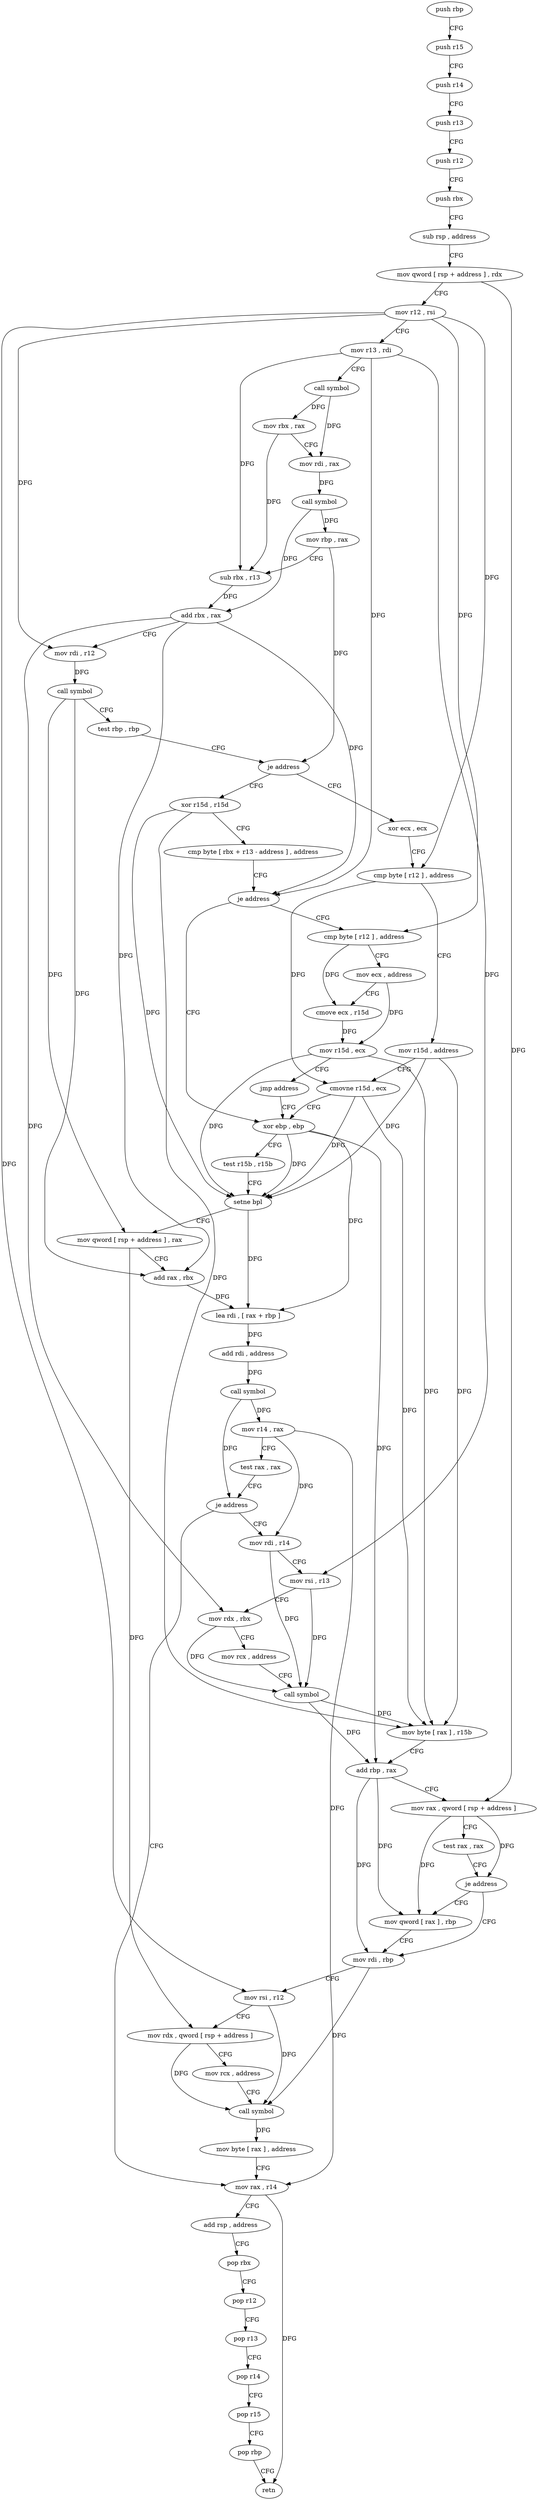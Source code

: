 digraph "func" {
"4236672" [label = "push rbp" ]
"4236673" [label = "push r15" ]
"4236675" [label = "push r14" ]
"4236677" [label = "push r13" ]
"4236679" [label = "push r12" ]
"4236681" [label = "push rbx" ]
"4236682" [label = "sub rsp , address" ]
"4236686" [label = "mov qword [ rsp + address ] , rdx" ]
"4236691" [label = "mov r12 , rsi" ]
"4236694" [label = "mov r13 , rdi" ]
"4236697" [label = "call symbol" ]
"4236702" [label = "mov rbx , rax" ]
"4236705" [label = "mov rdi , rax" ]
"4236708" [label = "call symbol" ]
"4236713" [label = "mov rbp , rax" ]
"4236716" [label = "sub rbx , r13" ]
"4236719" [label = "add rbx , rax" ]
"4236722" [label = "mov rdi , r12" ]
"4236725" [label = "call symbol" ]
"4236730" [label = "test rbp , rbp" ]
"4236733" [label = "je address" ]
"4236765" [label = "xor ecx , ecx" ]
"4236735" [label = "xor r15d , r15d" ]
"4236767" [label = "cmp byte [ r12 ] , address" ]
"4236772" [label = "mov r15d , address" ]
"4236778" [label = "cmovne r15d , ecx" ]
"4236782" [label = "xor ebp , ebp" ]
"4236738" [label = "cmp byte [ rbx + r13 - address ] , address" ]
"4236744" [label = "je address" ]
"4236746" [label = "cmp byte [ r12 ] , address" ]
"4236886" [label = "mov rax , r14" ]
"4236889" [label = "add rsp , address" ]
"4236893" [label = "pop rbx" ]
"4236894" [label = "pop r12" ]
"4236896" [label = "pop r13" ]
"4236898" [label = "pop r14" ]
"4236900" [label = "pop r15" ]
"4236902" [label = "pop rbp" ]
"4236903" [label = "retn" ]
"4236820" [label = "mov rdi , r14" ]
"4236823" [label = "mov rsi , r13" ]
"4236826" [label = "mov rdx , rbx" ]
"4236829" [label = "mov rcx , address" ]
"4236836" [label = "call symbol" ]
"4236841" [label = "mov byte [ rax ] , r15b" ]
"4236844" [label = "add rbp , rax" ]
"4236847" [label = "mov rax , qword [ rsp + address ]" ]
"4236852" [label = "test rax , rax" ]
"4236855" [label = "je address" ]
"4236860" [label = "mov rdi , rbp" ]
"4236857" [label = "mov qword [ rax ] , rbp" ]
"4236784" [label = "test r15b , r15b" ]
"4236787" [label = "setne bpl" ]
"4236791" [label = "mov qword [ rsp + address ] , rax" ]
"4236796" [label = "add rax , rbx" ]
"4236799" [label = "lea rdi , [ rax + rbp ]" ]
"4236803" [label = "add rdi , address" ]
"4236807" [label = "call symbol" ]
"4236812" [label = "mov r14 , rax" ]
"4236815" [label = "test rax , rax" ]
"4236818" [label = "je address" ]
"4236751" [label = "mov ecx , address" ]
"4236756" [label = "cmove ecx , r15d" ]
"4236760" [label = "mov r15d , ecx" ]
"4236763" [label = "jmp address" ]
"4236863" [label = "mov rsi , r12" ]
"4236866" [label = "mov rdx , qword [ rsp + address ]" ]
"4236871" [label = "mov rcx , address" ]
"4236878" [label = "call symbol" ]
"4236883" [label = "mov byte [ rax ] , address" ]
"4236672" -> "4236673" [ label = "CFG" ]
"4236673" -> "4236675" [ label = "CFG" ]
"4236675" -> "4236677" [ label = "CFG" ]
"4236677" -> "4236679" [ label = "CFG" ]
"4236679" -> "4236681" [ label = "CFG" ]
"4236681" -> "4236682" [ label = "CFG" ]
"4236682" -> "4236686" [ label = "CFG" ]
"4236686" -> "4236691" [ label = "CFG" ]
"4236686" -> "4236847" [ label = "DFG" ]
"4236691" -> "4236694" [ label = "CFG" ]
"4236691" -> "4236722" [ label = "DFG" ]
"4236691" -> "4236767" [ label = "DFG" ]
"4236691" -> "4236746" [ label = "DFG" ]
"4236691" -> "4236863" [ label = "DFG" ]
"4236694" -> "4236697" [ label = "CFG" ]
"4236694" -> "4236716" [ label = "DFG" ]
"4236694" -> "4236744" [ label = "DFG" ]
"4236694" -> "4236823" [ label = "DFG" ]
"4236697" -> "4236702" [ label = "DFG" ]
"4236697" -> "4236705" [ label = "DFG" ]
"4236702" -> "4236705" [ label = "CFG" ]
"4236702" -> "4236716" [ label = "DFG" ]
"4236705" -> "4236708" [ label = "DFG" ]
"4236708" -> "4236713" [ label = "DFG" ]
"4236708" -> "4236719" [ label = "DFG" ]
"4236713" -> "4236716" [ label = "CFG" ]
"4236713" -> "4236733" [ label = "DFG" ]
"4236716" -> "4236719" [ label = "DFG" ]
"4236719" -> "4236722" [ label = "CFG" ]
"4236719" -> "4236744" [ label = "DFG" ]
"4236719" -> "4236796" [ label = "DFG" ]
"4236719" -> "4236826" [ label = "DFG" ]
"4236722" -> "4236725" [ label = "DFG" ]
"4236725" -> "4236730" [ label = "CFG" ]
"4236725" -> "4236791" [ label = "DFG" ]
"4236725" -> "4236796" [ label = "DFG" ]
"4236730" -> "4236733" [ label = "CFG" ]
"4236733" -> "4236765" [ label = "CFG" ]
"4236733" -> "4236735" [ label = "CFG" ]
"4236765" -> "4236767" [ label = "CFG" ]
"4236735" -> "4236738" [ label = "CFG" ]
"4236735" -> "4236787" [ label = "DFG" ]
"4236735" -> "4236841" [ label = "DFG" ]
"4236767" -> "4236772" [ label = "CFG" ]
"4236767" -> "4236778" [ label = "DFG" ]
"4236772" -> "4236778" [ label = "CFG" ]
"4236772" -> "4236787" [ label = "DFG" ]
"4236772" -> "4236841" [ label = "DFG" ]
"4236778" -> "4236782" [ label = "CFG" ]
"4236778" -> "4236787" [ label = "DFG" ]
"4236778" -> "4236841" [ label = "DFG" ]
"4236782" -> "4236784" [ label = "CFG" ]
"4236782" -> "4236787" [ label = "DFG" ]
"4236782" -> "4236799" [ label = "DFG" ]
"4236782" -> "4236844" [ label = "DFG" ]
"4236738" -> "4236744" [ label = "CFG" ]
"4236744" -> "4236782" [ label = "CFG" ]
"4236744" -> "4236746" [ label = "CFG" ]
"4236746" -> "4236751" [ label = "CFG" ]
"4236746" -> "4236756" [ label = "DFG" ]
"4236886" -> "4236889" [ label = "CFG" ]
"4236886" -> "4236903" [ label = "DFG" ]
"4236889" -> "4236893" [ label = "CFG" ]
"4236893" -> "4236894" [ label = "CFG" ]
"4236894" -> "4236896" [ label = "CFG" ]
"4236896" -> "4236898" [ label = "CFG" ]
"4236898" -> "4236900" [ label = "CFG" ]
"4236900" -> "4236902" [ label = "CFG" ]
"4236902" -> "4236903" [ label = "CFG" ]
"4236820" -> "4236823" [ label = "CFG" ]
"4236820" -> "4236836" [ label = "DFG" ]
"4236823" -> "4236826" [ label = "CFG" ]
"4236823" -> "4236836" [ label = "DFG" ]
"4236826" -> "4236829" [ label = "CFG" ]
"4236826" -> "4236836" [ label = "DFG" ]
"4236829" -> "4236836" [ label = "CFG" ]
"4236836" -> "4236841" [ label = "DFG" ]
"4236836" -> "4236844" [ label = "DFG" ]
"4236841" -> "4236844" [ label = "CFG" ]
"4236844" -> "4236847" [ label = "CFG" ]
"4236844" -> "4236860" [ label = "DFG" ]
"4236844" -> "4236857" [ label = "DFG" ]
"4236847" -> "4236852" [ label = "CFG" ]
"4236847" -> "4236855" [ label = "DFG" ]
"4236847" -> "4236857" [ label = "DFG" ]
"4236852" -> "4236855" [ label = "CFG" ]
"4236855" -> "4236860" [ label = "CFG" ]
"4236855" -> "4236857" [ label = "CFG" ]
"4236860" -> "4236863" [ label = "CFG" ]
"4236860" -> "4236878" [ label = "DFG" ]
"4236857" -> "4236860" [ label = "CFG" ]
"4236784" -> "4236787" [ label = "CFG" ]
"4236787" -> "4236791" [ label = "CFG" ]
"4236787" -> "4236799" [ label = "DFG" ]
"4236791" -> "4236796" [ label = "CFG" ]
"4236791" -> "4236866" [ label = "DFG" ]
"4236796" -> "4236799" [ label = "DFG" ]
"4236799" -> "4236803" [ label = "DFG" ]
"4236803" -> "4236807" [ label = "DFG" ]
"4236807" -> "4236812" [ label = "DFG" ]
"4236807" -> "4236818" [ label = "DFG" ]
"4236812" -> "4236815" [ label = "CFG" ]
"4236812" -> "4236886" [ label = "DFG" ]
"4236812" -> "4236820" [ label = "DFG" ]
"4236815" -> "4236818" [ label = "CFG" ]
"4236818" -> "4236886" [ label = "CFG" ]
"4236818" -> "4236820" [ label = "CFG" ]
"4236751" -> "4236756" [ label = "CFG" ]
"4236751" -> "4236760" [ label = "DFG" ]
"4236756" -> "4236760" [ label = "DFG" ]
"4236760" -> "4236763" [ label = "CFG" ]
"4236760" -> "4236787" [ label = "DFG" ]
"4236760" -> "4236841" [ label = "DFG" ]
"4236763" -> "4236782" [ label = "CFG" ]
"4236863" -> "4236866" [ label = "CFG" ]
"4236863" -> "4236878" [ label = "DFG" ]
"4236866" -> "4236871" [ label = "CFG" ]
"4236866" -> "4236878" [ label = "DFG" ]
"4236871" -> "4236878" [ label = "CFG" ]
"4236878" -> "4236883" [ label = "DFG" ]
"4236883" -> "4236886" [ label = "CFG" ]
}
